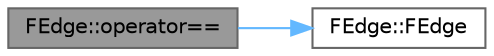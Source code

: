 digraph "FEdge::operator=="
{
 // INTERACTIVE_SVG=YES
 // LATEX_PDF_SIZE
  bgcolor="transparent";
  edge [fontname=Helvetica,fontsize=10,labelfontname=Helvetica,labelfontsize=10];
  node [fontname=Helvetica,fontsize=10,shape=box,height=0.2,width=0.4];
  rankdir="LR";
  Node1 [id="Node000001",label="FEdge::operator==",height=0.2,width=0.4,color="gray40", fillcolor="grey60", style="filled", fontcolor="black",tooltip="Compares this edge with another."];
  Node1 -> Node2 [id="edge1_Node000001_Node000002",color="steelblue1",style="solid",tooltip=" "];
  Node2 [id="Node000002",label="FEdge::FEdge",height=0.2,width=0.4,color="grey40", fillcolor="white", style="filled",URL="$d1/d32/structFEdge.html#ac055779c7943f34595fc4c8d46f29d41",tooltip="Default constructor (no initialization)."];
}
